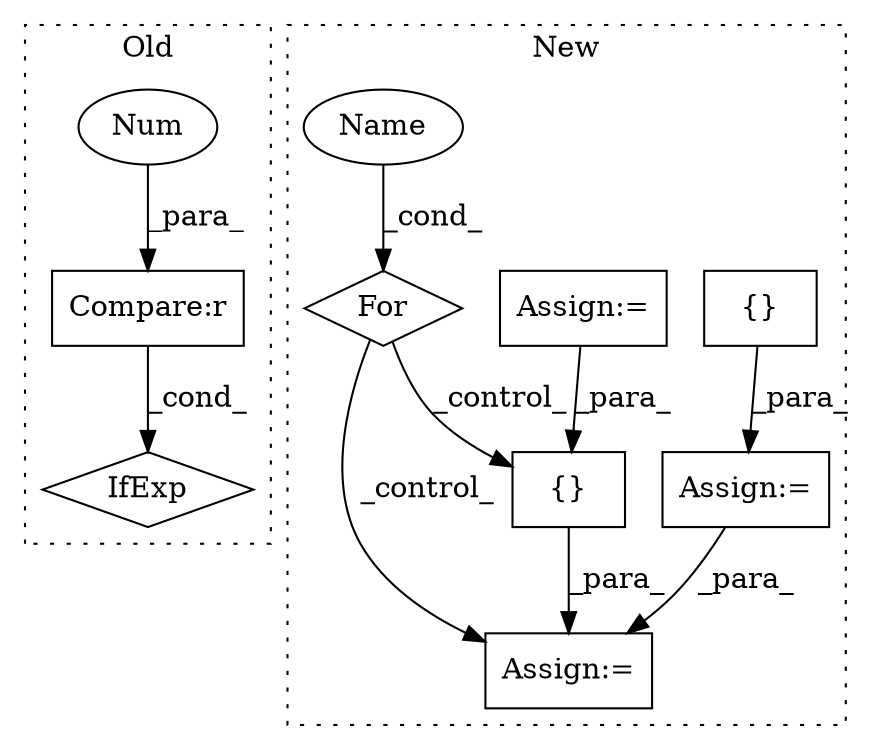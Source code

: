digraph G {
subgraph cluster0 {
1 [label="IfExp" a="51" s="6197,6206" l="4,6" shape="diamond"];
5 [label="Compare:r" a="40" s="6201" l="5" shape="box"];
6 [label="Num" a="76" s="6205" l="1" shape="ellipse"];
label = "Old";
style="dotted";
}
subgraph cluster1 {
2 [label="{}" a="59" s="3982,3982" l="2,1" shape="box"];
3 [label="Assign:=" a="68" s="4152" l="4" shape="box"];
4 [label="Assign:=" a="68" s="3979" l="3" shape="box"];
7 [label="{}" a="59" s="4156,4197" l="1,0" shape="box"];
8 [label="For" a="107" s="4074,4100" l="4,5" shape="diamond"];
9 [label="Name" a="87" s="4078" l="1" shape="ellipse"];
10 [label="Assign:=" a="68" s="3950" l="3" shape="box"];
label = "New";
style="dotted";
}
2 -> 4 [label="_para_"];
4 -> 3 [label="_para_"];
5 -> 1 [label="_cond_"];
6 -> 5 [label="_para_"];
7 -> 3 [label="_para_"];
8 -> 3 [label="_control_"];
8 -> 7 [label="_control_"];
9 -> 8 [label="_cond_"];
10 -> 7 [label="_para_"];
}